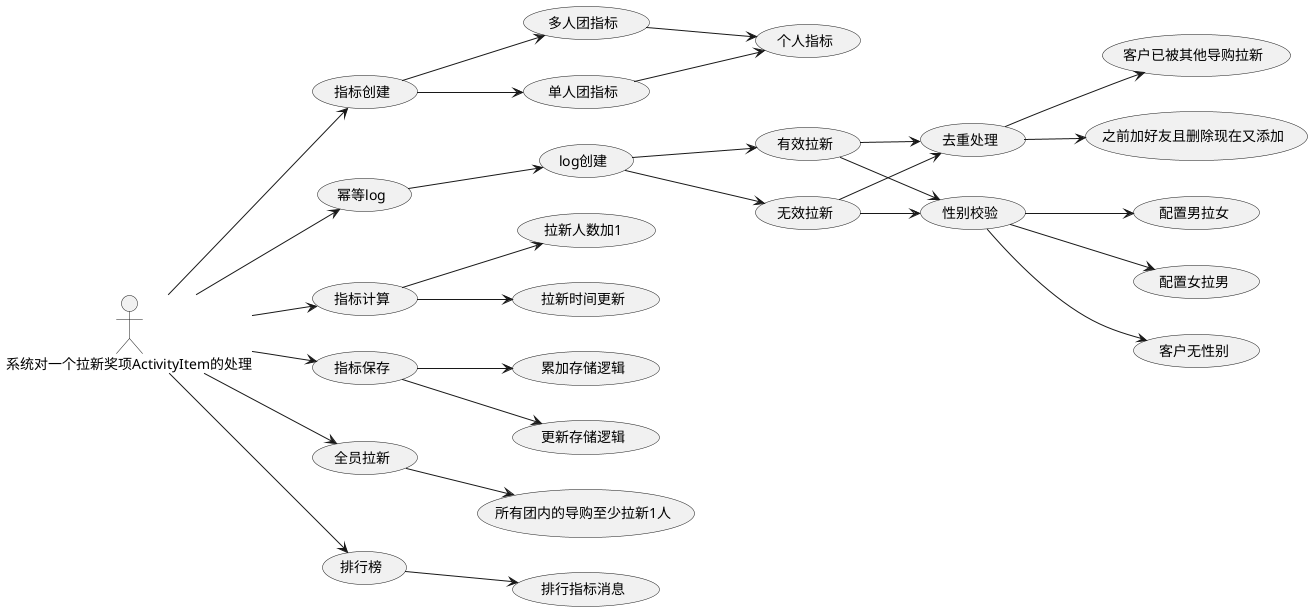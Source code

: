 @startuml
'https://plantuml.com/use-case-diagram

left to right direction

'-----------------------------------------------------------
actor 系统对一个拉新奖项ActivityItem的处理 as sys
'-----------------------------------------------------------
usecase 指标创建
usecase 多人团指标
usecase 单人团指标
usecase 个人指标

sys --> 指标创建
指标创建 --> 多人团指标
指标创建 --> 单人团指标
多人团指标 --> 个人指标
单人团指标 --> 个人指标
'-----------------------------------------------------------
usecase 幂等log
usecase log创建
usecase 有效拉新
usecase 无效拉新
usecase 去重处理
usecase 性别校验
usecase 之前加好友且删除现在又添加
usecase 客户已被其他导购拉新
usecase 客户已被其他导购拉新
usecase 配置男拉女
usecase 配置女拉男
usecase 客户无性别


sys --> 幂等log
幂等log --> log创建
log创建 --> 有效拉新
log创建 --> 无效拉新
有效拉新 --> 性别校验
有效拉新 --> 去重处理
无效拉新 --> 性别校验
无效拉新 --> 去重处理
去重处理 --> 之前加好友且删除现在又添加
去重处理 --> 客户已被其他导购拉新
性别校验 --> 配置男拉女
性别校验 --> 配置女拉男
性别校验 --> 客户无性别
'-----------------------------------------------------------
usecase 指标计算
usecase 拉新时间更新
usecase 拉新人数加1

sys --> 指标计算
指标计算 --> 拉新时间更新
指标计算 --> 拉新人数加1
'-----------------------------------------------------------
usecase 指标保存
usecase 更新存储逻辑
usecase 累加存储逻辑

sys --> 指标保存
指标保存 --> 更新存储逻辑
指标保存 --> 累加存储逻辑
'-----------------------------------------------------------
usecase 全员拉新
usecase 所有团内的导购至少拉新1人

sys --> 全员拉新
全员拉新 --> 所有团内的导购至少拉新1人
'-----------------------------------------------------------
usecase 排行榜
usecase 排行指标消息

sys --> 排行榜
排行榜 --> 排行指标消息
'-----------------------------------------------------------
@enduml